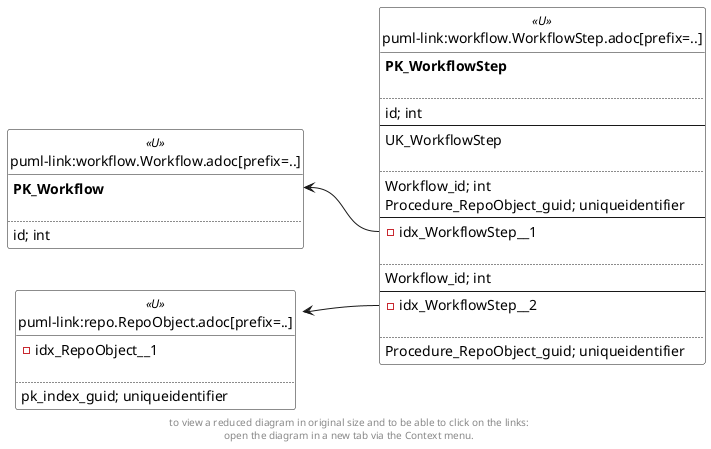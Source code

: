 @startuml
left to right direction
'top to bottom direction
hide circle
'avoide "." issues:
set namespaceSeparator none


skinparam class {
  BackgroundColor White
  BackgroundColor<<FN>> Yellow
  BackgroundColor<<FS>> Yellow
  BackgroundColor<<FT>> LightGray
  BackgroundColor<<IF>> Yellow
  BackgroundColor<<IS>> Yellow
  BackgroundColor<<P>> Aqua
  BackgroundColor<<PC>> Aqua
  BackgroundColor<<SN>> Yellow
  BackgroundColor<<SO>> SlateBlue
  BackgroundColor<<TF>> LightGray
  BackgroundColor<<TR>> Tomato
  BackgroundColor<<U>> White
  BackgroundColor<<V>> WhiteSmoke
  BackgroundColor<<X>> Aqua
}


entity "puml-link:repo.RepoObject.adoc[prefix=..]" as repo.RepoObject << U >> {
- idx_RepoObject__1

..
pk_index_guid; uniqueidentifier
}

entity "puml-link:workflow.Workflow.adoc[prefix=..]" as workflow.Workflow << U >> {
**PK_Workflow**

..
id; int
}

entity "puml-link:workflow.WorkflowStep.adoc[prefix=..]" as workflow.WorkflowStep << U >> {
**PK_WorkflowStep**

..
id; int
--
UK_WorkflowStep

..
Workflow_id; int
Procedure_RepoObject_guid; uniqueidentifier
--
- idx_WorkflowStep__1

..
Workflow_id; int
--
- idx_WorkflowStep__2

..
Procedure_RepoObject_guid; uniqueidentifier
}

repo.RepoObject::PK_RepoObject <-- workflow.WorkflowStep::idx_WorkflowStep__2
workflow.Workflow::PK_Workflow <-- workflow.WorkflowStep::idx_WorkflowStep__1
footer
to view a reduced diagram in original size and to be able to click on the links:
open the diagram in a new tab via the Context menu.
end footer

@enduml

